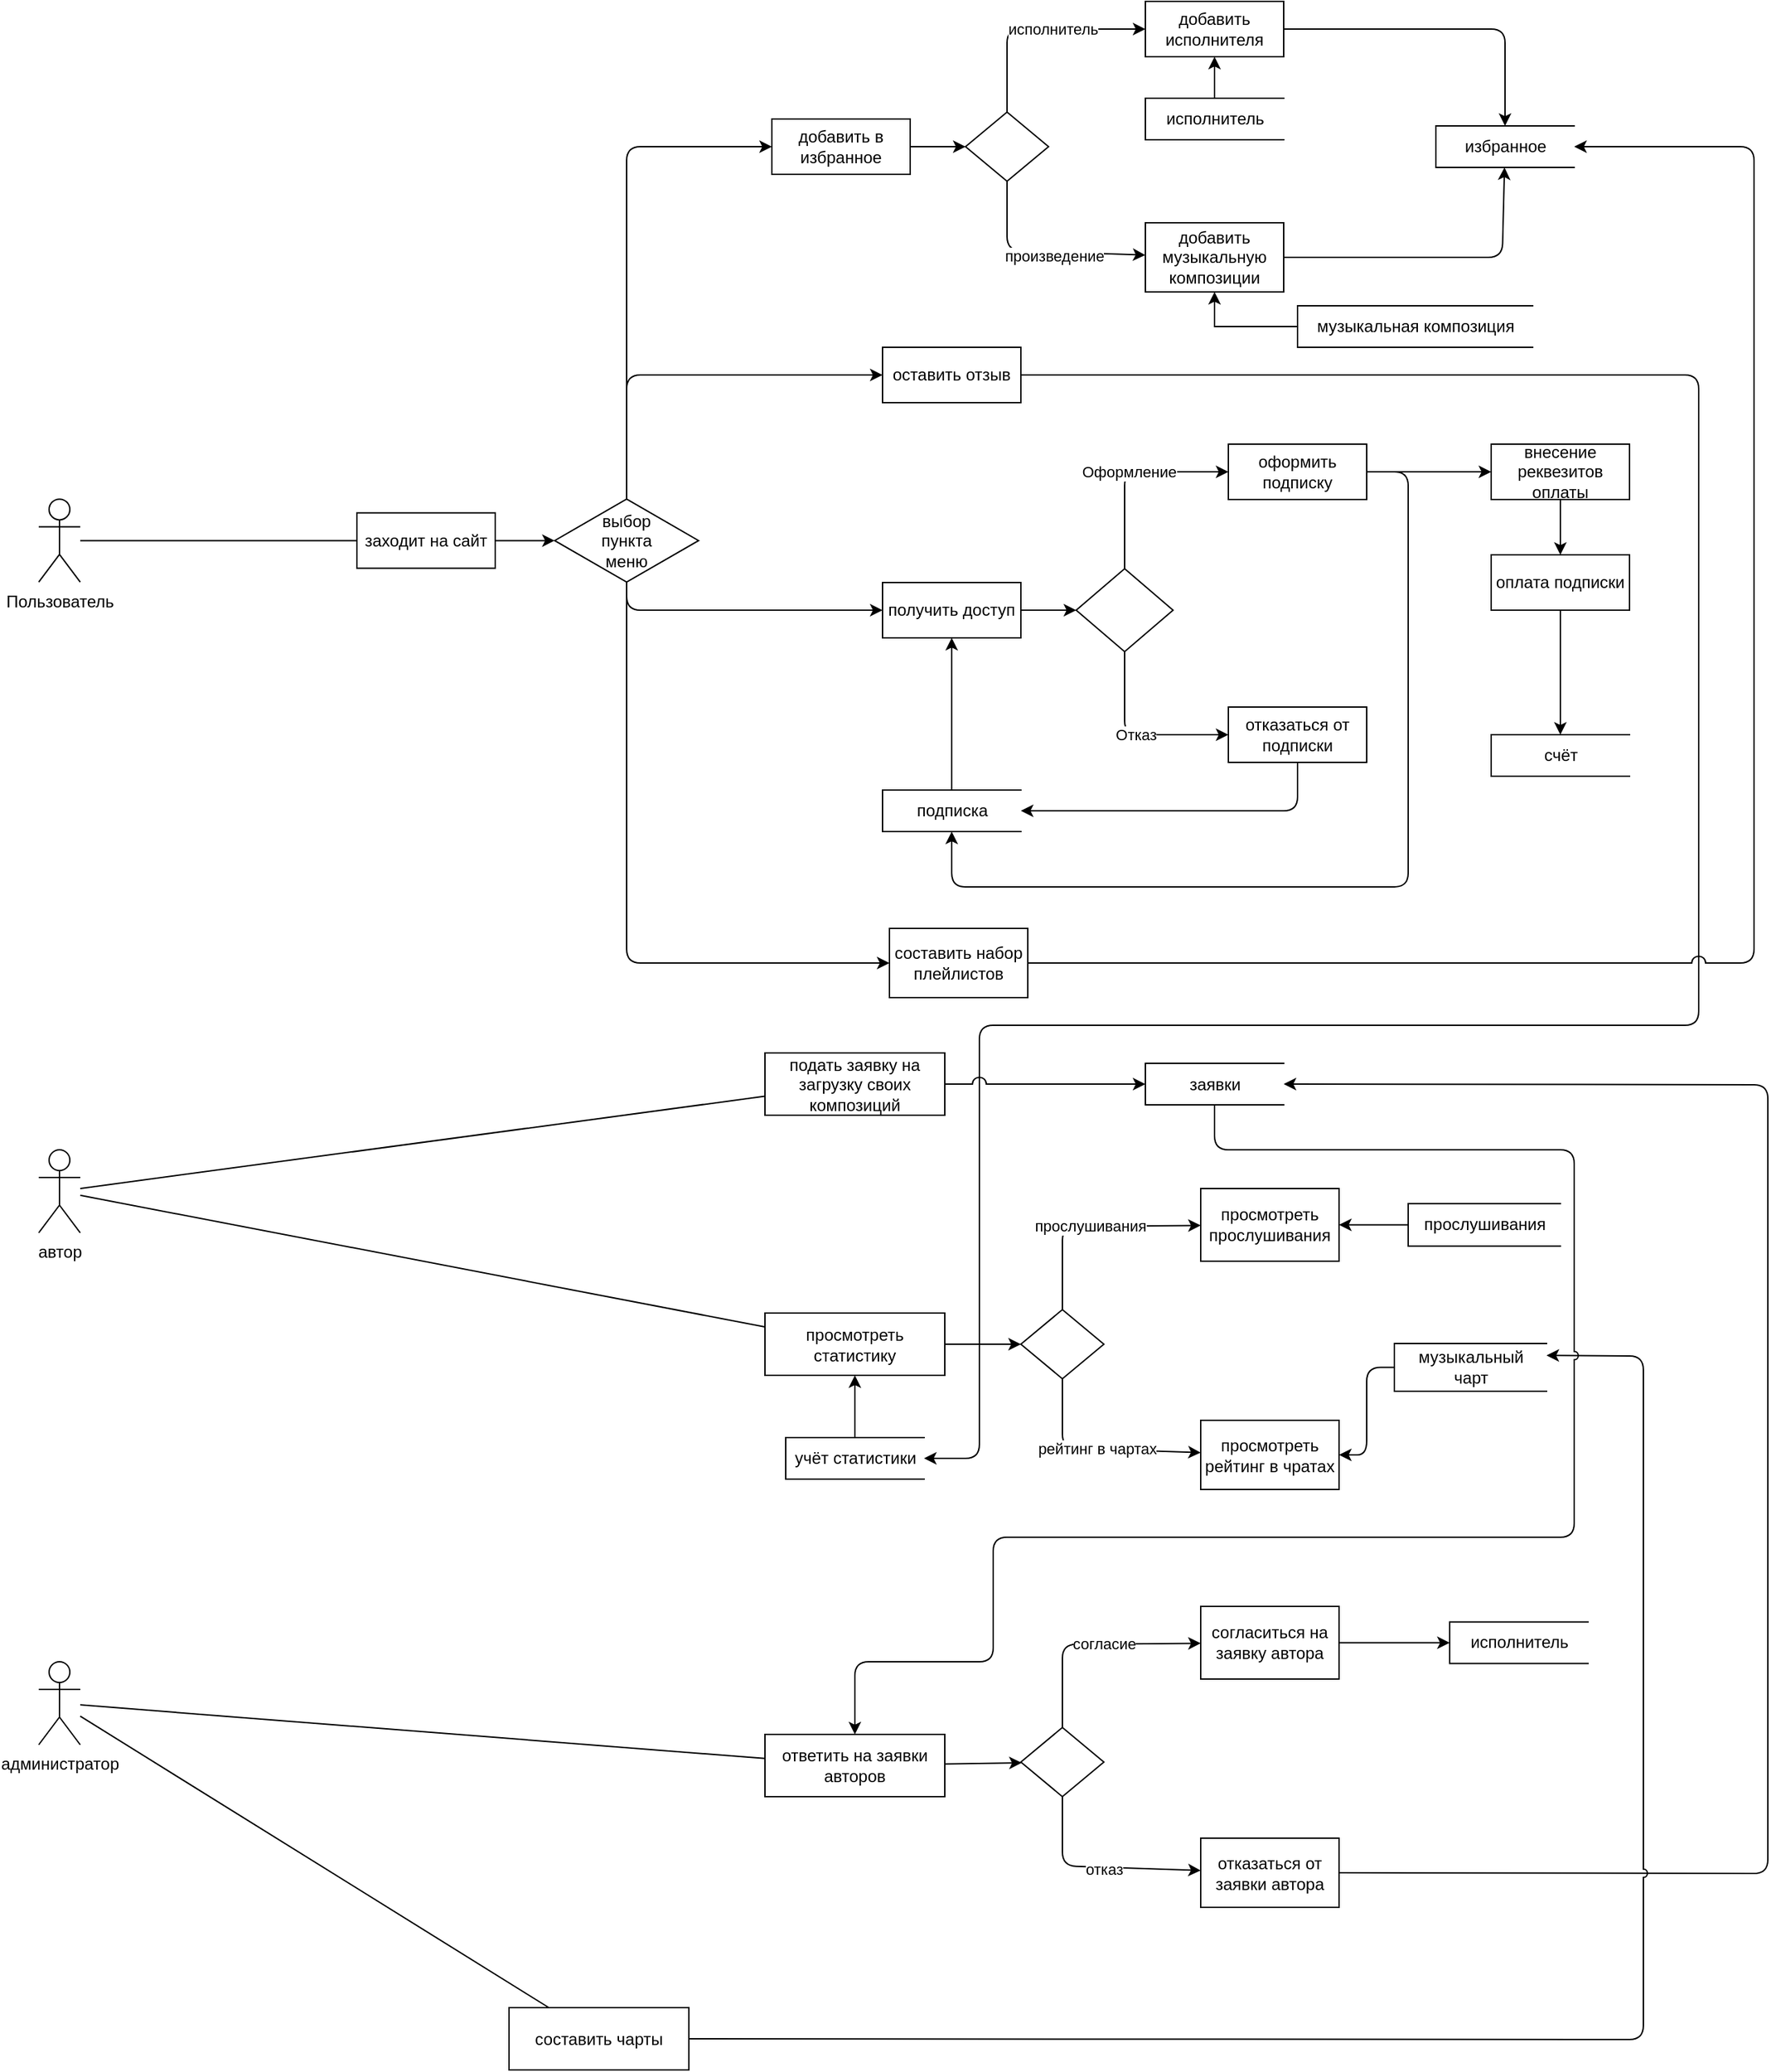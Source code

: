 <mxfile version="15.8.5" type="device" pages="2"><diagram id="x2m9xSOuauWkbCSFKLqA" name="Страница 1"><mxGraphModel dx="2226" dy="2008" grid="1" gridSize="10" guides="1" tooltips="1" connect="1" arrows="1" fold="1" page="1" pageScale="1" pageWidth="827" pageHeight="1169" math="0" shadow="0"><root><mxCell id="0"/><mxCell id="1" parent="0"/><mxCell id="KKeQWqtMuI6_xYpHAGpx-7" style="rounded=1;orthogonalLoop=1;jettySize=auto;html=1;entryX=1;entryY=0.5;entryDx=0;entryDy=0;exitX=1;exitY=0.5;exitDx=0;exitDy=0;entryPerimeter=0;" parent="1" source="lSBhg6P_wEcgFPhDnSpZ-95" target="lSBhg6P_wEcgFPhDnSpZ-82" edge="1"><mxGeometry relative="1" as="geometry"><Array as="points"><mxPoint x="920" y="1113"/><mxPoint x="920" y="543"/></Array></mxGeometry></mxCell><mxCell id="N2sHEX1uIcaa_9FFR6iz-1" value="Пользователь" style="shape=umlActor;verticalLabelPosition=bottom;verticalAlign=top;html=1;outlineConnect=0;" parent="1" vertex="1"><mxGeometry x="-330" y="119.7" width="30" height="60" as="geometry"/></mxCell><mxCell id="N2sHEX1uIcaa_9FFR6iz-2" value="" style="endArrow=none;html=1;" parent="1" source="N2sHEX1uIcaa_9FFR6iz-1" target="N2sHEX1uIcaa_9FFR6iz-3" edge="1"><mxGeometry width="50" height="50" relative="1" as="geometry"><mxPoint x="160" y="299.7" as="sourcePoint"/><mxPoint x="-100" y="159.7" as="targetPoint"/></mxGeometry></mxCell><mxCell id="iRl3DJ97S0IFw4UnPUvw-6" style="edgeStyle=orthogonalEdgeStyle;rounded=0;orthogonalLoop=1;jettySize=auto;html=1;" parent="1" source="N2sHEX1uIcaa_9FFR6iz-3" target="iRl3DJ97S0IFw4UnPUvw-5" edge="1"><mxGeometry relative="1" as="geometry"/></mxCell><mxCell id="N2sHEX1uIcaa_9FFR6iz-3" value="заходит на сайт" style="rounded=0;whiteSpace=wrap;html=1;" parent="1" vertex="1"><mxGeometry x="-100" y="129.7" width="100" height="40" as="geometry"/></mxCell><mxCell id="N2sHEX1uIcaa_9FFR6iz-5" value="получить доступ" style="rounded=0;whiteSpace=wrap;html=1;" parent="1" vertex="1"><mxGeometry x="280" y="180" width="100" height="40" as="geometry"/></mxCell><mxCell id="N2sHEX1uIcaa_9FFR6iz-6" value="добавить в избранное" style="rounded=0;whiteSpace=wrap;html=1;" parent="1" vertex="1"><mxGeometry x="200" y="-155" width="100" height="40" as="geometry"/></mxCell><mxCell id="KKeQWqtMuI6_xYpHAGpx-2" style="edgeStyle=orthogonalEdgeStyle;rounded=1;orthogonalLoop=1;jettySize=auto;html=1;entryX=1;entryY=0.5;entryDx=0;entryDy=0;jumpStyle=arc;jumpSize=10;" parent="1" source="N2sHEX1uIcaa_9FFR6iz-7" target="lSBhg6P_wEcgFPhDnSpZ-64" edge="1"><mxGeometry relative="1" as="geometry"><mxPoint x="360" y="810" as="targetPoint"/><Array as="points"><mxPoint x="870" y="30"/><mxPoint x="870" y="500"/><mxPoint x="350" y="500"/><mxPoint x="350" y="813"/></Array></mxGeometry></mxCell><mxCell id="N2sHEX1uIcaa_9FFR6iz-7" value="оставить отзыв" style="rounded=0;whiteSpace=wrap;html=1;" parent="1" vertex="1"><mxGeometry x="280" y="10" width="100" height="40" as="geometry"/></mxCell><mxCell id="N2sHEX1uIcaa_9FFR6iz-10" value="" style="rhombus;whiteSpace=wrap;html=1;" parent="1" vertex="1"><mxGeometry x="420" y="170" width="70" height="60" as="geometry"/></mxCell><mxCell id="N2sHEX1uIcaa_9FFR6iz-11" value="" style="endArrow=classic;html=1;" parent="1" source="N2sHEX1uIcaa_9FFR6iz-5" target="N2sHEX1uIcaa_9FFR6iz-10" edge="1"><mxGeometry width="50" height="50" relative="1" as="geometry"><mxPoint x="400" y="340" as="sourcePoint"/><mxPoint x="430" y="200" as="targetPoint"/></mxGeometry></mxCell><mxCell id="N2sHEX1uIcaa_9FFR6iz-12" value="подписка" style="html=1;dashed=0;whitespace=wrap;shape=partialRectangle;right=0;" parent="1" vertex="1"><mxGeometry x="280" y="330" width="100" height="30" as="geometry"/></mxCell><mxCell id="N2sHEX1uIcaa_9FFR6iz-13" value="" style="endArrow=classic;html=1;" parent="1" source="N2sHEX1uIcaa_9FFR6iz-12" target="N2sHEX1uIcaa_9FFR6iz-5" edge="1"><mxGeometry width="50" height="50" relative="1" as="geometry"><mxPoint x="400" y="210" as="sourcePoint"/><mxPoint x="450" y="160" as="targetPoint"/></mxGeometry></mxCell><mxCell id="lSBhg6P_wEcgFPhDnSpZ-16" value="Оформление" style="endArrow=classic;html=1;edgeStyle=orthogonalEdgeStyle;" parent="1" source="N2sHEX1uIcaa_9FFR6iz-10" target="lSBhg6P_wEcgFPhDnSpZ-25" edge="1"><mxGeometry relative="1" as="geometry"><mxPoint x="370" y="320" as="sourcePoint"/><mxPoint x="530" y="100" as="targetPoint"/><Array as="points"><mxPoint x="455" y="100"/></Array></mxGeometry></mxCell><mxCell id="lSBhg6P_wEcgFPhDnSpZ-21" value="Отказ" style="endArrow=classic;html=1;edgeStyle=orthogonalEdgeStyle;" parent="1" source="N2sHEX1uIcaa_9FFR6iz-10" target="lSBhg6P_wEcgFPhDnSpZ-24" edge="1"><mxGeometry relative="1" as="geometry"><mxPoint x="370" y="250" as="sourcePoint"/><mxPoint x="530" y="290" as="targetPoint"/><Array as="points"><mxPoint x="455" y="290"/></Array></mxGeometry></mxCell><mxCell id="lSBhg6P_wEcgFPhDnSpZ-24" value="отказаться от подписки" style="rounded=0;whiteSpace=wrap;html=1;" parent="1" vertex="1"><mxGeometry x="530" y="270" width="100" height="40" as="geometry"/></mxCell><mxCell id="JcktMN1TbylJSj7w72PY-2" style="edgeStyle=orthogonalEdgeStyle;rounded=0;orthogonalLoop=1;jettySize=auto;html=1;" parent="1" source="lSBhg6P_wEcgFPhDnSpZ-25" edge="1"><mxGeometry relative="1" as="geometry"><mxPoint x="720" y="100" as="targetPoint"/></mxGeometry></mxCell><mxCell id="lSBhg6P_wEcgFPhDnSpZ-25" value="оформить подписку" style="rounded=0;whiteSpace=wrap;html=1;" parent="1" vertex="1"><mxGeometry x="530" y="80" width="100" height="40" as="geometry"/></mxCell><mxCell id="lSBhg6P_wEcgFPhDnSpZ-33" value="" style="endArrow=classic;html=1;edgeStyle=orthogonalEdgeStyle;exitX=1;exitY=0.5;exitDx=0;exitDy=0;" parent="1" source="lSBhg6P_wEcgFPhDnSpZ-25" target="N2sHEX1uIcaa_9FFR6iz-12" edge="1"><mxGeometry width="50" height="50" relative="1" as="geometry"><mxPoint x="650" y="100" as="sourcePoint"/><mxPoint x="610" y="250" as="targetPoint"/><Array as="points"><mxPoint x="660" y="100"/><mxPoint x="660" y="400"/><mxPoint x="330" y="400"/></Array></mxGeometry></mxCell><mxCell id="lSBhg6P_wEcgFPhDnSpZ-34" value="" style="endArrow=classic;html=1;edgeStyle=orthogonalEdgeStyle;" parent="1" source="lSBhg6P_wEcgFPhDnSpZ-24" target="N2sHEX1uIcaa_9FFR6iz-12" edge="1"><mxGeometry width="50" height="50" relative="1" as="geometry"><mxPoint x="560" y="300" as="sourcePoint"/><mxPoint x="380" y="370" as="targetPoint"/><Array as="points"><mxPoint x="580" y="345"/></Array></mxGeometry></mxCell><mxCell id="lSBhg6P_wEcgFPhDnSpZ-38" value="" style="endArrow=classic;html=1;" parent="1" source="N2sHEX1uIcaa_9FFR6iz-6" target="lSBhg6P_wEcgFPhDnSpZ-39" edge="1"><mxGeometry width="50" height="50" relative="1" as="geometry"><mxPoint x="340" y="-175" as="sourcePoint"/><mxPoint x="340" y="-105" as="targetPoint"/></mxGeometry></mxCell><mxCell id="lSBhg6P_wEcgFPhDnSpZ-39" value="" style="shape=rhombus;html=1;dashed=0;whitespace=wrap;perimeter=rhombusPerimeter;" parent="1" vertex="1"><mxGeometry x="340" y="-160" width="60" height="50" as="geometry"/></mxCell><mxCell id="lSBhg6P_wEcgFPhDnSpZ-41" value="" style="endArrow=classic;html=1;" parent="1" source="lSBhg6P_wEcgFPhDnSpZ-39" target="lSBhg6P_wEcgFPhDnSpZ-51" edge="1"><mxGeometry relative="1" as="geometry"><mxPoint x="170" y="40" as="sourcePoint"/><mxPoint x="470" y="-220" as="targetPoint"/><Array as="points"><mxPoint x="370" y="-220"/></Array></mxGeometry></mxCell><mxCell id="lSBhg6P_wEcgFPhDnSpZ-43" value="исполнитель" style="edgeLabel;html=1;align=center;verticalAlign=middle;resizable=0;points=[];" parent="lSBhg6P_wEcgFPhDnSpZ-41" vertex="1" connectable="0"><mxGeometry x="0.16" y="-1" relative="1" as="geometry"><mxPoint y="-1" as="offset"/></mxGeometry></mxCell><mxCell id="lSBhg6P_wEcgFPhDnSpZ-47" value="" style="endArrow=classic;html=1;" parent="1" source="lSBhg6P_wEcgFPhDnSpZ-39" target="lSBhg6P_wEcgFPhDnSpZ-50" edge="1"><mxGeometry relative="1" as="geometry"><mxPoint x="370" y="-100" as="sourcePoint"/><mxPoint x="470" y="-60" as="targetPoint"/><Array as="points"><mxPoint x="370" y="-60"/></Array></mxGeometry></mxCell><mxCell id="lSBhg6P_wEcgFPhDnSpZ-49" value="произведение" style="edgeLabel;html=1;align=center;verticalAlign=middle;resizable=0;points=[];" parent="lSBhg6P_wEcgFPhDnSpZ-47" vertex="1" connectable="0"><mxGeometry x="0.112" y="-3" relative="1" as="geometry"><mxPoint as="offset"/></mxGeometry></mxCell><mxCell id="lSBhg6P_wEcgFPhDnSpZ-50" value="добавить музыкальную композиции" style="rounded=0;whiteSpace=wrap;html=1;" parent="1" vertex="1"><mxGeometry x="470" y="-80" width="100" height="50" as="geometry"/></mxCell><mxCell id="lSBhg6P_wEcgFPhDnSpZ-51" value="добавить исполнителя" style="rounded=0;whiteSpace=wrap;html=1;" parent="1" vertex="1"><mxGeometry x="470" y="-240" width="100" height="40" as="geometry"/></mxCell><mxCell id="lSBhg6P_wEcgFPhDnSpZ-52" value="избранное" style="html=1;dashed=0;whitespace=wrap;shape=partialRectangle;right=0;" parent="1" vertex="1"><mxGeometry x="680" y="-150" width="100" height="30" as="geometry"/></mxCell><mxCell id="lSBhg6P_wEcgFPhDnSpZ-53" value="" style="endArrow=classic;html=1;" parent="1" source="lSBhg6P_wEcgFPhDnSpZ-50" target="lSBhg6P_wEcgFPhDnSpZ-52" edge="1"><mxGeometry width="50" height="50" relative="1" as="geometry"><mxPoint x="480" y="-50" as="sourcePoint"/><mxPoint x="530" y="-100" as="targetPoint"/><Array as="points"><mxPoint x="728" y="-55"/></Array></mxGeometry></mxCell><mxCell id="lSBhg6P_wEcgFPhDnSpZ-54" value="" style="endArrow=classic;html=1;" parent="1" source="lSBhg6P_wEcgFPhDnSpZ-51" target="lSBhg6P_wEcgFPhDnSpZ-52" edge="1"><mxGeometry width="50" height="50" relative="1" as="geometry"><mxPoint x="480" y="-50" as="sourcePoint"/><mxPoint x="530" y="-100" as="targetPoint"/><Array as="points"><mxPoint x="730" y="-220"/></Array></mxGeometry></mxCell><mxCell id="KKeQWqtMuI6_xYpHAGpx-1" style="edgeStyle=orthogonalEdgeStyle;rounded=1;orthogonalLoop=1;jettySize=auto;html=1;entryX=1;entryY=0.5;entryDx=0;entryDy=0;jumpStyle=arc;jumpSize=10;" parent="1" source="lSBhg6P_wEcgFPhDnSpZ-56" target="lSBhg6P_wEcgFPhDnSpZ-52" edge="1"><mxGeometry relative="1" as="geometry"><mxPoint x="760" y="-60" as="targetPoint"/><Array as="points"><mxPoint x="910" y="455"/><mxPoint x="910" y="-135"/></Array></mxGeometry></mxCell><mxCell id="lSBhg6P_wEcgFPhDnSpZ-56" value="составить набор плейлистов" style="rounded=0;whiteSpace=wrap;html=1;" parent="1" vertex="1"><mxGeometry x="285" y="430" width="100" height="50" as="geometry"/></mxCell><mxCell id="lSBhg6P_wEcgFPhDnSpZ-57" value="автор" style="shape=umlActor;verticalLabelPosition=bottom;verticalAlign=top;html=1;outlineConnect=0;" parent="1" vertex="1"><mxGeometry x="-330" y="590" width="30" height="60" as="geometry"/></mxCell><mxCell id="lSBhg6P_wEcgFPhDnSpZ-59" value="подать заявку на загрузку своих композиций" style="rounded=0;whiteSpace=wrap;html=1;" parent="1" vertex="1"><mxGeometry x="195" y="520" width="130" height="45" as="geometry"/></mxCell><mxCell id="lSBhg6P_wEcgFPhDnSpZ-62" value="просмотреть статистику" style="rounded=0;whiteSpace=wrap;html=1;" parent="1" vertex="1"><mxGeometry x="195" y="708" width="130" height="45" as="geometry"/></mxCell><mxCell id="lSBhg6P_wEcgFPhDnSpZ-64" value="учёт статистики" style="html=1;dashed=0;whitespace=wrap;shape=partialRectangle;right=0;" parent="1" vertex="1"><mxGeometry x="210" y="798" width="100" height="30" as="geometry"/></mxCell><mxCell id="lSBhg6P_wEcgFPhDnSpZ-65" value="" style="endArrow=classic;html=1;" parent="1" source="lSBhg6P_wEcgFPhDnSpZ-64" target="lSBhg6P_wEcgFPhDnSpZ-62" edge="1"><mxGeometry width="50" height="50" relative="1" as="geometry"><mxPoint x="410" y="828" as="sourcePoint"/><mxPoint x="460" y="778" as="targetPoint"/></mxGeometry></mxCell><mxCell id="lSBhg6P_wEcgFPhDnSpZ-66" value="" style="shape=rhombus;html=1;dashed=0;whitespace=wrap;perimeter=rhombusPerimeter;" parent="1" vertex="1"><mxGeometry x="380" y="705.5" width="60" height="50" as="geometry"/></mxCell><mxCell id="lSBhg6P_wEcgFPhDnSpZ-67" value="прослушивания" style="endArrow=classic;html=1;" parent="1" source="lSBhg6P_wEcgFPhDnSpZ-66" target="lSBhg6P_wEcgFPhDnSpZ-72" edge="1"><mxGeometry relative="1" as="geometry"><mxPoint x="210" y="905.5" as="sourcePoint"/><mxPoint x="510" y="645.5" as="targetPoint"/><Array as="points"><mxPoint x="410" y="645.5"/></Array></mxGeometry></mxCell><mxCell id="lSBhg6P_wEcgFPhDnSpZ-69" value="рейтинг в чартах" style="endArrow=classic;html=1;" parent="1" source="lSBhg6P_wEcgFPhDnSpZ-66" target="lSBhg6P_wEcgFPhDnSpZ-71" edge="1"><mxGeometry relative="1" as="geometry"><mxPoint x="410" y="765.5" as="sourcePoint"/><mxPoint x="520" y="806" as="targetPoint"/><Array as="points"><mxPoint x="410" y="805.5"/></Array></mxGeometry></mxCell><mxCell id="lSBhg6P_wEcgFPhDnSpZ-71" value="просмотреть рейтинг в чратах" style="rounded=0;whiteSpace=wrap;html=1;" parent="1" vertex="1"><mxGeometry x="510" y="785.5" width="100" height="50" as="geometry"/></mxCell><mxCell id="lSBhg6P_wEcgFPhDnSpZ-72" value="просмотреть прослушивания" style="rounded=0;whiteSpace=wrap;html=1;" parent="1" vertex="1"><mxGeometry x="510" y="618" width="100" height="52.5" as="geometry"/></mxCell><mxCell id="lSBhg6P_wEcgFPhDnSpZ-76" value="" style="endArrow=classic;html=1;" parent="1" source="lSBhg6P_wEcgFPhDnSpZ-62" target="lSBhg6P_wEcgFPhDnSpZ-66" edge="1"><mxGeometry width="50" height="50" relative="1" as="geometry"><mxPoint x="410" y="598" as="sourcePoint"/><mxPoint x="460" y="548" as="targetPoint"/></mxGeometry></mxCell><mxCell id="lSBhg6P_wEcgFPhDnSpZ-80" value="администратор" style="shape=umlActor;verticalLabelPosition=bottom;verticalAlign=top;html=1;outlineConnect=0;" parent="1" vertex="1"><mxGeometry x="-330" y="960" width="30" height="60" as="geometry"/></mxCell><mxCell id="G6xN_S2hlH-zVcvGcim0-9" style="rounded=1;orthogonalLoop=1;jettySize=auto;html=1;entryX=1;entryY=0.25;entryDx=0;entryDy=0;jumpStyle=arc;" edge="1" parent="1" source="lSBhg6P_wEcgFPhDnSpZ-81" target="G6xN_S2hlH-zVcvGcim0-5"><mxGeometry relative="1" as="geometry"><Array as="points"><mxPoint x="830" y="1233"/><mxPoint x="830" y="970"/><mxPoint x="830" y="739"/></Array></mxGeometry></mxCell><mxCell id="lSBhg6P_wEcgFPhDnSpZ-81" value="составить чарты" style="rounded=0;whiteSpace=wrap;html=1;" parent="1" vertex="1"><mxGeometry x="10" y="1210" width="130" height="45" as="geometry"/></mxCell><mxCell id="lSBhg6P_wEcgFPhDnSpZ-82" value="заявки" style="html=1;dashed=0;whitespace=wrap;shape=partialRectangle;right=0;" parent="1" vertex="1"><mxGeometry x="470" y="527.5" width="100" height="30" as="geometry"/></mxCell><mxCell id="lSBhg6P_wEcgFPhDnSpZ-83" value="" style="endArrow=classic;html=1;jumpStyle=arc;jumpSize=10;" parent="1" source="lSBhg6P_wEcgFPhDnSpZ-59" target="lSBhg6P_wEcgFPhDnSpZ-82" edge="1"><mxGeometry width="50" height="50" relative="1" as="geometry"><mxPoint x="360" y="570" as="sourcePoint"/><mxPoint x="410" y="520" as="targetPoint"/></mxGeometry></mxCell><mxCell id="lSBhg6P_wEcgFPhDnSpZ-84" value="ответить на заявки авторов" style="rounded=0;whiteSpace=wrap;html=1;" parent="1" vertex="1"><mxGeometry x="195" y="1012.5" width="130" height="45" as="geometry"/></mxCell><mxCell id="lSBhg6P_wEcgFPhDnSpZ-90" value="" style="shape=rhombus;html=1;dashed=0;whitespace=wrap;perimeter=rhombusPerimeter;" parent="1" vertex="1"><mxGeometry x="380" y="1007.5" width="60" height="50" as="geometry"/></mxCell><mxCell id="lSBhg6P_wEcgFPhDnSpZ-91" value="" style="endArrow=classic;html=1;" parent="1" source="lSBhg6P_wEcgFPhDnSpZ-90" target="lSBhg6P_wEcgFPhDnSpZ-96" edge="1"><mxGeometry relative="1" as="geometry"><mxPoint x="210" y="1207.5" as="sourcePoint"/><mxPoint x="510" y="947.5" as="targetPoint"/><Array as="points"><mxPoint x="410" y="947.5"/></Array></mxGeometry></mxCell><mxCell id="lSBhg6P_wEcgFPhDnSpZ-92" value="согласие" style="edgeLabel;html=1;align=center;verticalAlign=middle;resizable=0;points=[];" parent="lSBhg6P_wEcgFPhDnSpZ-91" vertex="1" connectable="0"><mxGeometry x="0.26" relative="1" as="geometry"><mxPoint x="-11" as="offset"/></mxGeometry></mxCell><mxCell id="lSBhg6P_wEcgFPhDnSpZ-93" value="" style="endArrow=classic;html=1;" parent="1" source="lSBhg6P_wEcgFPhDnSpZ-90" target="lSBhg6P_wEcgFPhDnSpZ-95" edge="1"><mxGeometry relative="1" as="geometry"><mxPoint x="410" y="1067.5" as="sourcePoint"/><mxPoint x="520" y="1108" as="targetPoint"/><Array as="points"><mxPoint x="410" y="1107.5"/></Array></mxGeometry></mxCell><mxCell id="lSBhg6P_wEcgFPhDnSpZ-99" value="отказ" style="edgeLabel;html=1;align=center;verticalAlign=middle;resizable=0;points=[];" parent="lSBhg6P_wEcgFPhDnSpZ-93" vertex="1" connectable="0"><mxGeometry x="0.184" y="-1" relative="1" as="geometry"><mxPoint x="-9" as="offset"/></mxGeometry></mxCell><mxCell id="lSBhg6P_wEcgFPhDnSpZ-95" value="отказаться от заявки автора" style="rounded=0;whiteSpace=wrap;html=1;" parent="1" vertex="1"><mxGeometry x="510" y="1087.5" width="100" height="50" as="geometry"/></mxCell><mxCell id="KKeQWqtMuI6_xYpHAGpx-3" style="edgeStyle=orthogonalEdgeStyle;rounded=0;orthogonalLoop=1;jettySize=auto;html=1;" parent="1" source="lSBhg6P_wEcgFPhDnSpZ-96" target="KKeQWqtMuI6_xYpHAGpx-4" edge="1"><mxGeometry relative="1" as="geometry"><mxPoint x="690" y="950" as="targetPoint"/></mxGeometry></mxCell><mxCell id="lSBhg6P_wEcgFPhDnSpZ-96" value="согласиться на заявку автора" style="rounded=0;whiteSpace=wrap;html=1;" parent="1" vertex="1"><mxGeometry x="510" y="920" width="100" height="52.5" as="geometry"/></mxCell><mxCell id="lSBhg6P_wEcgFPhDnSpZ-97" value="" style="endArrow=classic;html=1;" parent="1" source="lSBhg6P_wEcgFPhDnSpZ-84" target="lSBhg6P_wEcgFPhDnSpZ-90" edge="1"><mxGeometry width="50" height="50" relative="1" as="geometry"><mxPoint x="325" y="1032.5" as="sourcePoint"/><mxPoint x="460" y="850" as="targetPoint"/></mxGeometry></mxCell><mxCell id="lSBhg6P_wEcgFPhDnSpZ-101" value="" style="endArrow=classic;html=1;jumpStyle=arc;" parent="1" source="lSBhg6P_wEcgFPhDnSpZ-82" target="lSBhg6P_wEcgFPhDnSpZ-84" edge="1"><mxGeometry width="50" height="50" relative="1" as="geometry"><mxPoint x="360" y="1070" as="sourcePoint"/><mxPoint x="750" y="1000" as="targetPoint"/><Array as="points"><mxPoint x="520" y="590"/><mxPoint x="780" y="590"/><mxPoint x="780" y="870"/><mxPoint x="360" y="870"/><mxPoint x="360" y="960"/><mxPoint x="260" y="960"/></Array></mxGeometry></mxCell><mxCell id="lSBhg6P_wEcgFPhDnSpZ-117" style="edgeStyle=orthogonalEdgeStyle;rounded=0;jumpStyle=arc;jumpSize=10;orthogonalLoop=1;jettySize=auto;html=1;exitX=0.5;exitY=1;exitDx=0;exitDy=0;" parent="1" edge="1"><mxGeometry relative="1" as="geometry"><mxPoint x="260" y="1199.0" as="sourcePoint"/><mxPoint x="260" y="1199.0" as="targetPoint"/></mxGeometry></mxCell><mxCell id="iRl3DJ97S0IFw4UnPUvw-1" value="" style="endArrow=classic;html=1;endFill=1;edgeStyle=orthogonalEdgeStyle;" parent="1" source="iRl3DJ97S0IFw4UnPUvw-5" target="lSBhg6P_wEcgFPhDnSpZ-56" edge="1"><mxGeometry width="50" height="50" relative="1" as="geometry"><mxPoint x="95" y="230" as="sourcePoint"/><mxPoint x="226.5" y="430.95" as="targetPoint"/><Array as="points"><mxPoint x="95" y="455"/></Array></mxGeometry></mxCell><mxCell id="iRl3DJ97S0IFw4UnPUvw-3" value="" style="endArrow=classic;html=1;endFill=1;edgeStyle=orthogonalEdgeStyle;exitX=0.5;exitY=0;exitDx=0;exitDy=0;exitPerimeter=0;" parent="1" source="iRl3DJ97S0IFw4UnPUvw-5" target="N2sHEX1uIcaa_9FFR6iz-7" edge="1"><mxGeometry width="50" height="50" relative="1" as="geometry"><mxPoint x="414" y="-19.05" as="sourcePoint"/><mxPoint x="194" y="-50.0" as="targetPoint"/><Array as="points"><mxPoint x="95" y="30"/></Array></mxGeometry></mxCell><mxCell id="iRl3DJ97S0IFw4UnPUvw-4" style="edgeStyle=orthogonalEdgeStyle;orthogonalLoop=1;jettySize=auto;html=1;endArrow=classic;endFill=1;" parent="1" source="iRl3DJ97S0IFw4UnPUvw-5" target="N2sHEX1uIcaa_9FFR6iz-5" edge="1"><mxGeometry relative="1" as="geometry"><mxPoint x="156.5" y="95.95" as="targetPoint"/><Array as="points"><mxPoint x="95" y="200"/></Array></mxGeometry></mxCell><mxCell id="iRl3DJ97S0IFw4UnPUvw-8" style="edgeStyle=orthogonalEdgeStyle;rounded=1;orthogonalLoop=1;jettySize=auto;html=1;" parent="1" source="iRl3DJ97S0IFw4UnPUvw-5" target="N2sHEX1uIcaa_9FFR6iz-6" edge="1"><mxGeometry relative="1" as="geometry"><Array as="points"><mxPoint x="95" y="-135"/></Array></mxGeometry></mxCell><mxCell id="iRl3DJ97S0IFw4UnPUvw-5" value="выбор&lt;br&gt;пункта&lt;br&gt;меню" style="strokeWidth=1;html=1;shape=mxgraph.flowchart.decision;whiteSpace=wrap;" parent="1" vertex="1"><mxGeometry x="43" y="119.7" width="104" height="60" as="geometry"/></mxCell><mxCell id="iRl3DJ97S0IFw4UnPUvw-12" value="" style="endArrow=none;html=1;rounded=1;comic=0;sketch=0;" parent="1" source="lSBhg6P_wEcgFPhDnSpZ-57" target="lSBhg6P_wEcgFPhDnSpZ-59" edge="1"><mxGeometry width="50" height="50" relative="1" as="geometry"><mxPoint x="430" y="680" as="sourcePoint"/><mxPoint x="480" y="630" as="targetPoint"/></mxGeometry></mxCell><mxCell id="iRl3DJ97S0IFw4UnPUvw-13" value="" style="endArrow=none;html=1;rounded=1;comic=0;sketch=0;" parent="1" source="lSBhg6P_wEcgFPhDnSpZ-57" target="lSBhg6P_wEcgFPhDnSpZ-62" edge="1"><mxGeometry width="50" height="50" relative="1" as="geometry"><mxPoint x="110" y="618.77" as="sourcePoint"/><mxPoint x="280" y="570.83" as="targetPoint"/></mxGeometry></mxCell><mxCell id="iRl3DJ97S0IFw4UnPUvw-14" value="" style="endArrow=none;html=1;rounded=1;comic=0;sketch=0;" parent="1" source="lSBhg6P_wEcgFPhDnSpZ-80" target="lSBhg6P_wEcgFPhDnSpZ-81" edge="1"><mxGeometry width="50" height="50" relative="1" as="geometry"><mxPoint x="80" y="970.22" as="sourcePoint"/><mxPoint x="250" y="922.28" as="targetPoint"/></mxGeometry></mxCell><mxCell id="iRl3DJ97S0IFw4UnPUvw-15" value="" style="endArrow=none;html=1;rounded=1;comic=0;sketch=0;" parent="1" source="lSBhg6P_wEcgFPhDnSpZ-80" target="lSBhg6P_wEcgFPhDnSpZ-84" edge="1"><mxGeometry width="50" height="50" relative="1" as="geometry"><mxPoint y="1027.94" as="sourcePoint"/><mxPoint x="170" y="980" as="targetPoint"/></mxGeometry></mxCell><mxCell id="KKeQWqtMuI6_xYpHAGpx-4" value="исполнитель" style="html=1;dashed=0;whitespace=wrap;shape=partialRectangle;right=0;" parent="1" vertex="1"><mxGeometry x="690" y="931.25" width="100" height="30" as="geometry"/></mxCell><mxCell id="KKeQWqtMuI6_xYpHAGpx-6" style="edgeStyle=orthogonalEdgeStyle;rounded=0;orthogonalLoop=1;jettySize=auto;html=1;" parent="1" source="KKeQWqtMuI6_xYpHAGpx-5" target="lSBhg6P_wEcgFPhDnSpZ-51" edge="1"><mxGeometry relative="1" as="geometry"/></mxCell><mxCell id="KKeQWqtMuI6_xYpHAGpx-5" value="исполнитель" style="html=1;dashed=0;whitespace=wrap;shape=partialRectangle;right=0;" parent="1" vertex="1"><mxGeometry x="470" y="-170" width="100" height="30" as="geometry"/></mxCell><mxCell id="JcktMN1TbylJSj7w72PY-6" value="" style="group" parent="1" vertex="1" connectable="0"><mxGeometry x="720" y="80" width="100" height="40" as="geometry"/></mxCell><mxCell id="JcktMN1TbylJSj7w72PY-3" value="внесение реквезитов оплаты" style="rounded=0;whiteSpace=wrap;html=1;" parent="JcktMN1TbylJSj7w72PY-6" vertex="1"><mxGeometry width="100" height="40" as="geometry"/></mxCell><mxCell id="JcktMN1TbylJSj7w72PY-12" value="" style="group" parent="1" vertex="1" connectable="0"><mxGeometry x="720" y="290" width="100" height="30" as="geometry"/></mxCell><mxCell id="JcktMN1TbylJSj7w72PY-4" style="edgeStyle=orthogonalEdgeStyle;rounded=0;orthogonalLoop=1;jettySize=auto;html=1;exitX=0.5;exitY=1;exitDx=0;exitDy=0;" parent="JcktMN1TbylJSj7w72PY-12" source="42-g6-r6dHHUk6DTStv7-2" edge="1"><mxGeometry relative="1" as="geometry"><mxPoint x="50" as="targetPoint"/><mxPoint x="50" y="-90" as="sourcePoint"/></mxGeometry></mxCell><mxCell id="JcktMN1TbylJSj7w72PY-7" value="счёт" style="html=1;dashed=0;whitespace=wrap;shape=partialRectangle;right=0;" parent="JcktMN1TbylJSj7w72PY-12" vertex="1"><mxGeometry width="100" height="30" as="geometry"/></mxCell><mxCell id="42-g6-r6dHHUk6DTStv7-1" value="" style="group" parent="1" vertex="1" connectable="0"><mxGeometry x="720" y="160" width="100" height="40" as="geometry"/></mxCell><mxCell id="42-g6-r6dHHUk6DTStv7-2" value="оплата подписки" style="rounded=0;whiteSpace=wrap;html=1;" parent="42-g6-r6dHHUk6DTStv7-1" vertex="1"><mxGeometry width="100" height="40" as="geometry"/></mxCell><mxCell id="42-g6-r6dHHUk6DTStv7-4" style="edgeStyle=orthogonalEdgeStyle;rounded=0;orthogonalLoop=1;jettySize=auto;html=1;entryX=0.5;entryY=0;entryDx=0;entryDy=0;" parent="1" source="JcktMN1TbylJSj7w72PY-3" target="42-g6-r6dHHUk6DTStv7-2" edge="1"><mxGeometry relative="1" as="geometry"/></mxCell><mxCell id="a3F2-LEHRQdO3DOXwPA6-2" style="edgeStyle=orthogonalEdgeStyle;rounded=0;jumpStyle=arc;jumpSize=10;orthogonalLoop=1;jettySize=auto;html=1;entryX=0.5;entryY=1;entryDx=0;entryDy=0;" parent="1" source="a3F2-LEHRQdO3DOXwPA6-1" target="lSBhg6P_wEcgFPhDnSpZ-50" edge="1"><mxGeometry relative="1" as="geometry"/></mxCell><mxCell id="a3F2-LEHRQdO3DOXwPA6-1" value="музыкальная композиция" style="html=1;dashed=0;whitespace=wrap;shape=partialRectangle;right=0;" parent="1" vertex="1"><mxGeometry x="580" y="-20" width="170" height="30" as="geometry"/></mxCell><mxCell id="G6xN_S2hlH-zVcvGcim0-4" style="edgeStyle=orthogonalEdgeStyle;curved=1;rounded=0;orthogonalLoop=1;jettySize=auto;html=1;entryX=1;entryY=0.5;entryDx=0;entryDy=0;" edge="1" parent="1" source="G6xN_S2hlH-zVcvGcim0-1" target="lSBhg6P_wEcgFPhDnSpZ-72"><mxGeometry relative="1" as="geometry"/></mxCell><mxCell id="G6xN_S2hlH-zVcvGcim0-1" value="прослушивания" style="html=1;dashed=0;whitespace=wrap;shape=partialRectangle;right=0;" vertex="1" parent="1"><mxGeometry x="660" y="628.87" width="110" height="30.75" as="geometry"/></mxCell><mxCell id="G6xN_S2hlH-zVcvGcim0-8" style="edgeStyle=orthogonalEdgeStyle;rounded=1;orthogonalLoop=1;jettySize=auto;html=1;entryX=1;entryY=0.5;entryDx=0;entryDy=0;strokeColor=default;" edge="1" parent="1" source="G6xN_S2hlH-zVcvGcim0-5" target="lSBhg6P_wEcgFPhDnSpZ-71"><mxGeometry relative="1" as="geometry"/></mxCell><mxCell id="G6xN_S2hlH-zVcvGcim0-5" value="музыкальный &lt;br&gt;чарт" style="html=1;dashed=0;whitespace=wrap;shape=partialRectangle;right=0;" vertex="1" parent="1"><mxGeometry x="650" y="730" width="110" height="34.5" as="geometry"/></mxCell></root></mxGraphModel></diagram><diagram id="6_mpuW09mlAQW0ddEbZg" name="Page-2"><mxGraphModel dx="979" dy="587" grid="1" gridSize="10" guides="1" tooltips="1" connect="1" arrows="1" fold="1" page="1" pageScale="1" pageWidth="827" pageHeight="1169" math="0" shadow="0"><root><mxCell id="efcXCm4gcKgB9XjZQtT4-0"/><mxCell id="efcXCm4gcKgB9XjZQtT4-1" parent="efcXCm4gcKgB9XjZQtT4-0"/></root></mxGraphModel></diagram></mxfile>